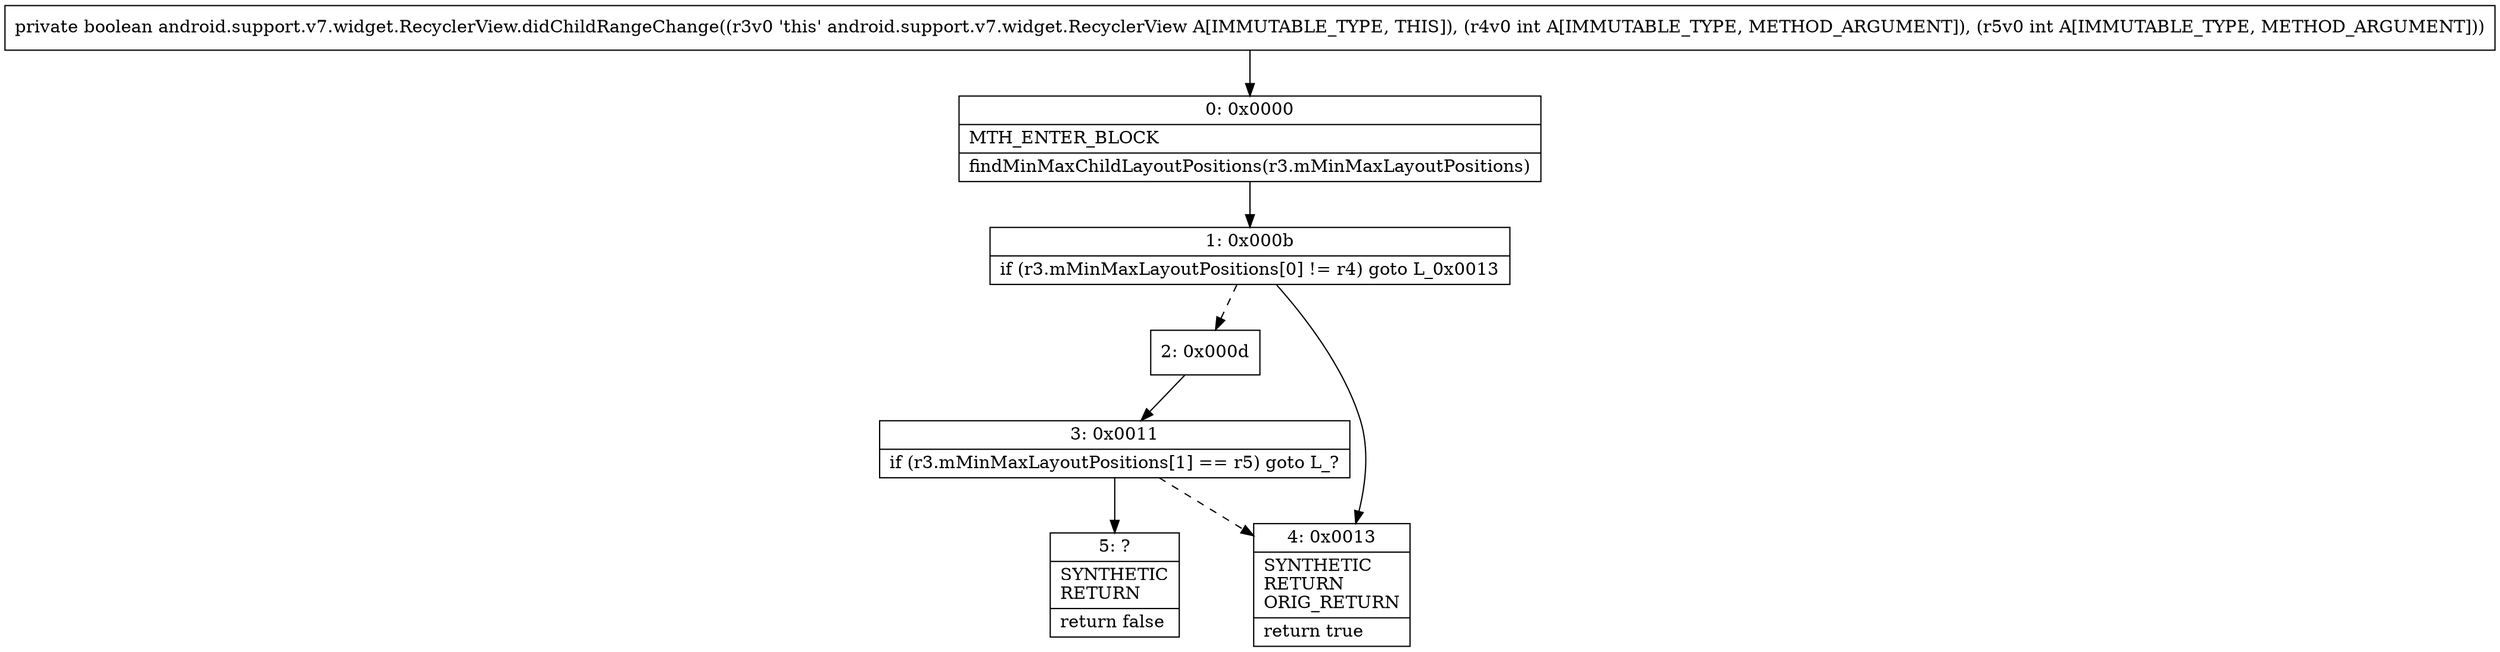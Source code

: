 digraph "CFG forandroid.support.v7.widget.RecyclerView.didChildRangeChange(II)Z" {
Node_0 [shape=record,label="{0\:\ 0x0000|MTH_ENTER_BLOCK\l|findMinMaxChildLayoutPositions(r3.mMinMaxLayoutPositions)\l}"];
Node_1 [shape=record,label="{1\:\ 0x000b|if (r3.mMinMaxLayoutPositions[0] != r4) goto L_0x0013\l}"];
Node_2 [shape=record,label="{2\:\ 0x000d}"];
Node_3 [shape=record,label="{3\:\ 0x0011|if (r3.mMinMaxLayoutPositions[1] == r5) goto L_?\l}"];
Node_4 [shape=record,label="{4\:\ 0x0013|SYNTHETIC\lRETURN\lORIG_RETURN\l|return true\l}"];
Node_5 [shape=record,label="{5\:\ ?|SYNTHETIC\lRETURN\l|return false\l}"];
MethodNode[shape=record,label="{private boolean android.support.v7.widget.RecyclerView.didChildRangeChange((r3v0 'this' android.support.v7.widget.RecyclerView A[IMMUTABLE_TYPE, THIS]), (r4v0 int A[IMMUTABLE_TYPE, METHOD_ARGUMENT]), (r5v0 int A[IMMUTABLE_TYPE, METHOD_ARGUMENT])) }"];
MethodNode -> Node_0;
Node_0 -> Node_1;
Node_1 -> Node_2[style=dashed];
Node_1 -> Node_4;
Node_2 -> Node_3;
Node_3 -> Node_4[style=dashed];
Node_3 -> Node_5;
}

